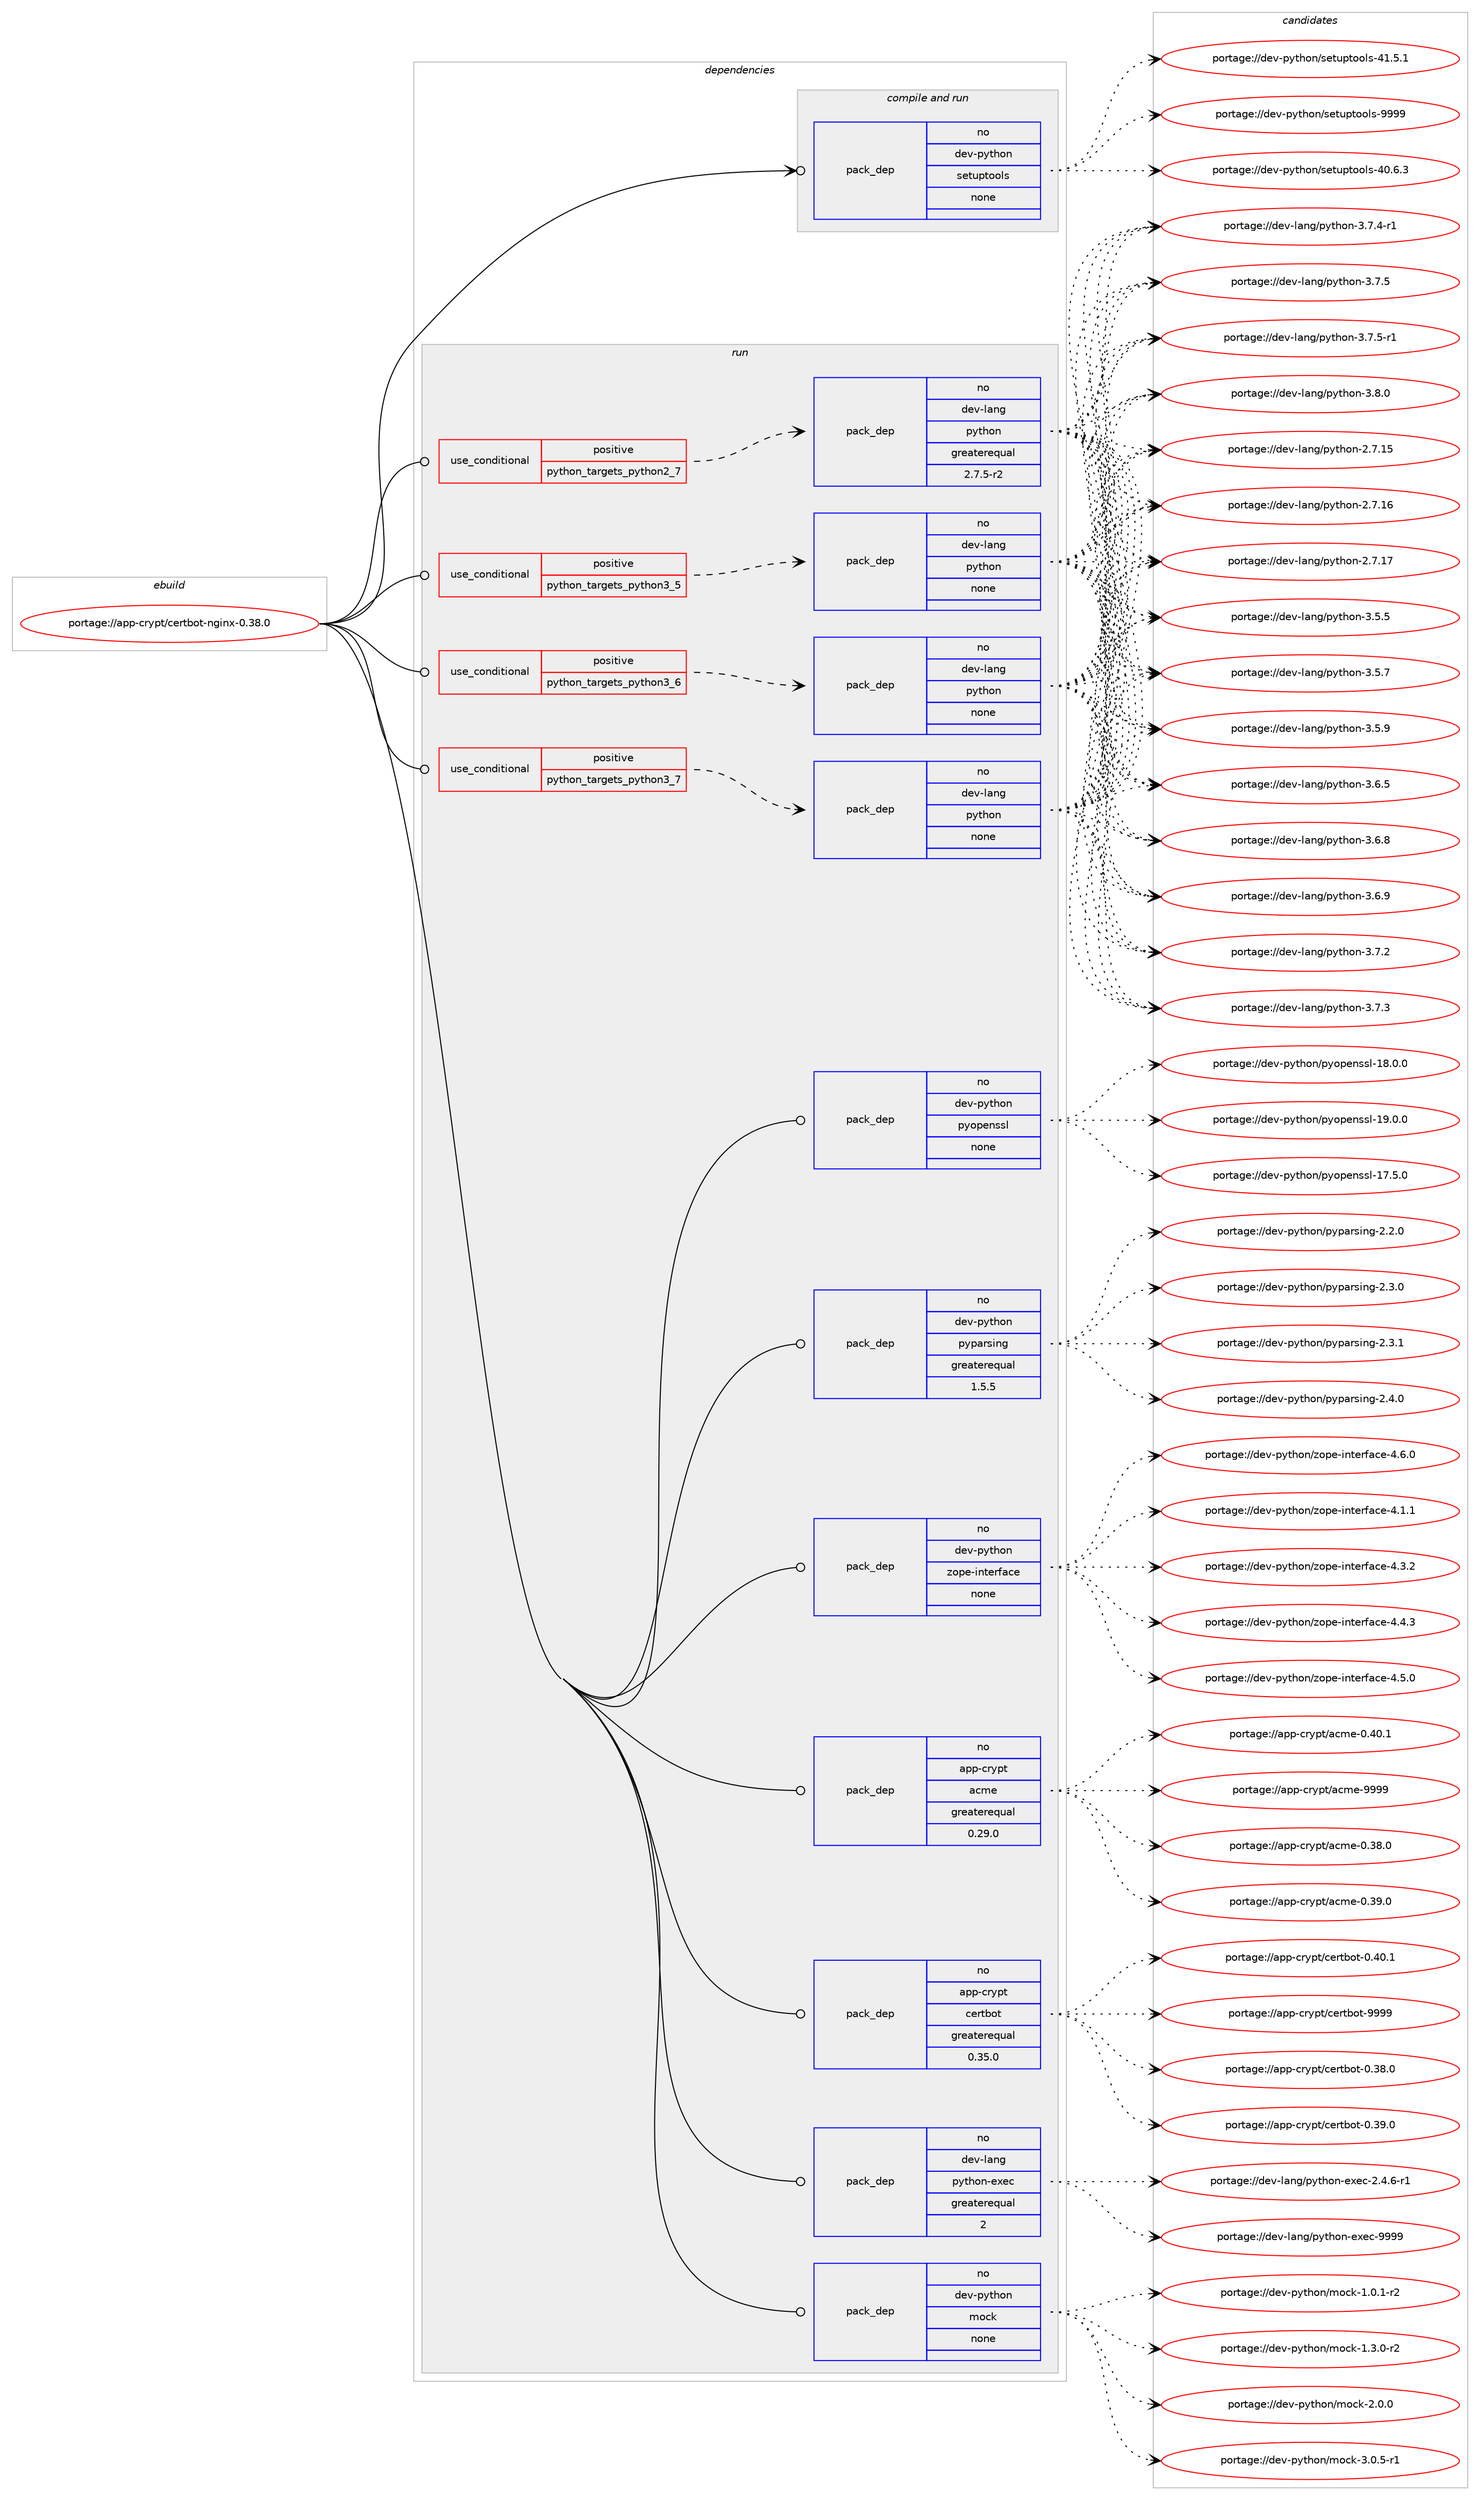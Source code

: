 digraph prolog {

# *************
# Graph options
# *************

newrank=true;
concentrate=true;
compound=true;
graph [rankdir=LR,fontname=Helvetica,fontsize=10,ranksep=1.5];#, ranksep=2.5, nodesep=0.2];
edge  [arrowhead=vee];
node  [fontname=Helvetica,fontsize=10];

# **********
# The ebuild
# **********

subgraph cluster_leftcol {
color=gray;
label=<<i>ebuild</i>>;
id [label="portage://app-crypt/certbot-nginx-0.38.0", color=red, width=4, href="../app-crypt/certbot-nginx-0.38.0.svg"];
}

# ****************
# The dependencies
# ****************

subgraph cluster_midcol {
color=gray;
label=<<i>dependencies</i>>;
subgraph cluster_compile {
fillcolor="#eeeeee";
style=filled;
label=<<i>compile</i>>;
}
subgraph cluster_compileandrun {
fillcolor="#eeeeee";
style=filled;
label=<<i>compile and run</i>>;
subgraph pack8874 {
dependency12272 [label=<<TABLE BORDER="0" CELLBORDER="1" CELLSPACING="0" CELLPADDING="4" WIDTH="220"><TR><TD ROWSPAN="6" CELLPADDING="30">pack_dep</TD></TR><TR><TD WIDTH="110">no</TD></TR><TR><TD>dev-python</TD></TR><TR><TD>setuptools</TD></TR><TR><TD>none</TD></TR><TR><TD></TD></TR></TABLE>>, shape=none, color=blue];
}
id:e -> dependency12272:w [weight=20,style="solid",arrowhead="odotvee"];
}
subgraph cluster_run {
fillcolor="#eeeeee";
style=filled;
label=<<i>run</i>>;
subgraph cond3194 {
dependency12273 [label=<<TABLE BORDER="0" CELLBORDER="1" CELLSPACING="0" CELLPADDING="4"><TR><TD ROWSPAN="3" CELLPADDING="10">use_conditional</TD></TR><TR><TD>positive</TD></TR><TR><TD>python_targets_python2_7</TD></TR></TABLE>>, shape=none, color=red];
subgraph pack8875 {
dependency12274 [label=<<TABLE BORDER="0" CELLBORDER="1" CELLSPACING="0" CELLPADDING="4" WIDTH="220"><TR><TD ROWSPAN="6" CELLPADDING="30">pack_dep</TD></TR><TR><TD WIDTH="110">no</TD></TR><TR><TD>dev-lang</TD></TR><TR><TD>python</TD></TR><TR><TD>greaterequal</TD></TR><TR><TD>2.7.5-r2</TD></TR></TABLE>>, shape=none, color=blue];
}
dependency12273:e -> dependency12274:w [weight=20,style="dashed",arrowhead="vee"];
}
id:e -> dependency12273:w [weight=20,style="solid",arrowhead="odot"];
subgraph cond3195 {
dependency12275 [label=<<TABLE BORDER="0" CELLBORDER="1" CELLSPACING="0" CELLPADDING="4"><TR><TD ROWSPAN="3" CELLPADDING="10">use_conditional</TD></TR><TR><TD>positive</TD></TR><TR><TD>python_targets_python3_5</TD></TR></TABLE>>, shape=none, color=red];
subgraph pack8876 {
dependency12276 [label=<<TABLE BORDER="0" CELLBORDER="1" CELLSPACING="0" CELLPADDING="4" WIDTH="220"><TR><TD ROWSPAN="6" CELLPADDING="30">pack_dep</TD></TR><TR><TD WIDTH="110">no</TD></TR><TR><TD>dev-lang</TD></TR><TR><TD>python</TD></TR><TR><TD>none</TD></TR><TR><TD></TD></TR></TABLE>>, shape=none, color=blue];
}
dependency12275:e -> dependency12276:w [weight=20,style="dashed",arrowhead="vee"];
}
id:e -> dependency12275:w [weight=20,style="solid",arrowhead="odot"];
subgraph cond3196 {
dependency12277 [label=<<TABLE BORDER="0" CELLBORDER="1" CELLSPACING="0" CELLPADDING="4"><TR><TD ROWSPAN="3" CELLPADDING="10">use_conditional</TD></TR><TR><TD>positive</TD></TR><TR><TD>python_targets_python3_6</TD></TR></TABLE>>, shape=none, color=red];
subgraph pack8877 {
dependency12278 [label=<<TABLE BORDER="0" CELLBORDER="1" CELLSPACING="0" CELLPADDING="4" WIDTH="220"><TR><TD ROWSPAN="6" CELLPADDING="30">pack_dep</TD></TR><TR><TD WIDTH="110">no</TD></TR><TR><TD>dev-lang</TD></TR><TR><TD>python</TD></TR><TR><TD>none</TD></TR><TR><TD></TD></TR></TABLE>>, shape=none, color=blue];
}
dependency12277:e -> dependency12278:w [weight=20,style="dashed",arrowhead="vee"];
}
id:e -> dependency12277:w [weight=20,style="solid",arrowhead="odot"];
subgraph cond3197 {
dependency12279 [label=<<TABLE BORDER="0" CELLBORDER="1" CELLSPACING="0" CELLPADDING="4"><TR><TD ROWSPAN="3" CELLPADDING="10">use_conditional</TD></TR><TR><TD>positive</TD></TR><TR><TD>python_targets_python3_7</TD></TR></TABLE>>, shape=none, color=red];
subgraph pack8878 {
dependency12280 [label=<<TABLE BORDER="0" CELLBORDER="1" CELLSPACING="0" CELLPADDING="4" WIDTH="220"><TR><TD ROWSPAN="6" CELLPADDING="30">pack_dep</TD></TR><TR><TD WIDTH="110">no</TD></TR><TR><TD>dev-lang</TD></TR><TR><TD>python</TD></TR><TR><TD>none</TD></TR><TR><TD></TD></TR></TABLE>>, shape=none, color=blue];
}
dependency12279:e -> dependency12280:w [weight=20,style="dashed",arrowhead="vee"];
}
id:e -> dependency12279:w [weight=20,style="solid",arrowhead="odot"];
subgraph pack8879 {
dependency12281 [label=<<TABLE BORDER="0" CELLBORDER="1" CELLSPACING="0" CELLPADDING="4" WIDTH="220"><TR><TD ROWSPAN="6" CELLPADDING="30">pack_dep</TD></TR><TR><TD WIDTH="110">no</TD></TR><TR><TD>app-crypt</TD></TR><TR><TD>acme</TD></TR><TR><TD>greaterequal</TD></TR><TR><TD>0.29.0</TD></TR></TABLE>>, shape=none, color=blue];
}
id:e -> dependency12281:w [weight=20,style="solid",arrowhead="odot"];
subgraph pack8880 {
dependency12282 [label=<<TABLE BORDER="0" CELLBORDER="1" CELLSPACING="0" CELLPADDING="4" WIDTH="220"><TR><TD ROWSPAN="6" CELLPADDING="30">pack_dep</TD></TR><TR><TD WIDTH="110">no</TD></TR><TR><TD>app-crypt</TD></TR><TR><TD>certbot</TD></TR><TR><TD>greaterequal</TD></TR><TR><TD>0.35.0</TD></TR></TABLE>>, shape=none, color=blue];
}
id:e -> dependency12282:w [weight=20,style="solid",arrowhead="odot"];
subgraph pack8881 {
dependency12283 [label=<<TABLE BORDER="0" CELLBORDER="1" CELLSPACING="0" CELLPADDING="4" WIDTH="220"><TR><TD ROWSPAN="6" CELLPADDING="30">pack_dep</TD></TR><TR><TD WIDTH="110">no</TD></TR><TR><TD>dev-lang</TD></TR><TR><TD>python-exec</TD></TR><TR><TD>greaterequal</TD></TR><TR><TD>2</TD></TR></TABLE>>, shape=none, color=blue];
}
id:e -> dependency12283:w [weight=20,style="solid",arrowhead="odot"];
subgraph pack8882 {
dependency12284 [label=<<TABLE BORDER="0" CELLBORDER="1" CELLSPACING="0" CELLPADDING="4" WIDTH="220"><TR><TD ROWSPAN="6" CELLPADDING="30">pack_dep</TD></TR><TR><TD WIDTH="110">no</TD></TR><TR><TD>dev-python</TD></TR><TR><TD>mock</TD></TR><TR><TD>none</TD></TR><TR><TD></TD></TR></TABLE>>, shape=none, color=blue];
}
id:e -> dependency12284:w [weight=20,style="solid",arrowhead="odot"];
subgraph pack8883 {
dependency12285 [label=<<TABLE BORDER="0" CELLBORDER="1" CELLSPACING="0" CELLPADDING="4" WIDTH="220"><TR><TD ROWSPAN="6" CELLPADDING="30">pack_dep</TD></TR><TR><TD WIDTH="110">no</TD></TR><TR><TD>dev-python</TD></TR><TR><TD>pyopenssl</TD></TR><TR><TD>none</TD></TR><TR><TD></TD></TR></TABLE>>, shape=none, color=blue];
}
id:e -> dependency12285:w [weight=20,style="solid",arrowhead="odot"];
subgraph pack8884 {
dependency12286 [label=<<TABLE BORDER="0" CELLBORDER="1" CELLSPACING="0" CELLPADDING="4" WIDTH="220"><TR><TD ROWSPAN="6" CELLPADDING="30">pack_dep</TD></TR><TR><TD WIDTH="110">no</TD></TR><TR><TD>dev-python</TD></TR><TR><TD>pyparsing</TD></TR><TR><TD>greaterequal</TD></TR><TR><TD>1.5.5</TD></TR></TABLE>>, shape=none, color=blue];
}
id:e -> dependency12286:w [weight=20,style="solid",arrowhead="odot"];
subgraph pack8885 {
dependency12287 [label=<<TABLE BORDER="0" CELLBORDER="1" CELLSPACING="0" CELLPADDING="4" WIDTH="220"><TR><TD ROWSPAN="6" CELLPADDING="30">pack_dep</TD></TR><TR><TD WIDTH="110">no</TD></TR><TR><TD>dev-python</TD></TR><TR><TD>zope-interface</TD></TR><TR><TD>none</TD></TR><TR><TD></TD></TR></TABLE>>, shape=none, color=blue];
}
id:e -> dependency12287:w [weight=20,style="solid",arrowhead="odot"];
}
}

# **************
# The candidates
# **************

subgraph cluster_choices {
rank=same;
color=gray;
label=<<i>candidates</i>>;

subgraph choice8874 {
color=black;
nodesep=1;
choiceportage100101118451121211161041111104711510111611711211611111110811545524846544651 [label="portage://dev-python/setuptools-40.6.3", color=red, width=4,href="../dev-python/setuptools-40.6.3.svg"];
choiceportage100101118451121211161041111104711510111611711211611111110811545524946534649 [label="portage://dev-python/setuptools-41.5.1", color=red, width=4,href="../dev-python/setuptools-41.5.1.svg"];
choiceportage10010111845112121116104111110471151011161171121161111111081154557575757 [label="portage://dev-python/setuptools-9999", color=red, width=4,href="../dev-python/setuptools-9999.svg"];
dependency12272:e -> choiceportage100101118451121211161041111104711510111611711211611111110811545524846544651:w [style=dotted,weight="100"];
dependency12272:e -> choiceportage100101118451121211161041111104711510111611711211611111110811545524946534649:w [style=dotted,weight="100"];
dependency12272:e -> choiceportage10010111845112121116104111110471151011161171121161111111081154557575757:w [style=dotted,weight="100"];
}
subgraph choice8875 {
color=black;
nodesep=1;
choiceportage10010111845108971101034711212111610411111045504655464953 [label="portage://dev-lang/python-2.7.15", color=red, width=4,href="../dev-lang/python-2.7.15.svg"];
choiceportage10010111845108971101034711212111610411111045504655464954 [label="portage://dev-lang/python-2.7.16", color=red, width=4,href="../dev-lang/python-2.7.16.svg"];
choiceportage10010111845108971101034711212111610411111045504655464955 [label="portage://dev-lang/python-2.7.17", color=red, width=4,href="../dev-lang/python-2.7.17.svg"];
choiceportage100101118451089711010347112121116104111110455146534653 [label="portage://dev-lang/python-3.5.5", color=red, width=4,href="../dev-lang/python-3.5.5.svg"];
choiceportage100101118451089711010347112121116104111110455146534655 [label="portage://dev-lang/python-3.5.7", color=red, width=4,href="../dev-lang/python-3.5.7.svg"];
choiceportage100101118451089711010347112121116104111110455146534657 [label="portage://dev-lang/python-3.5.9", color=red, width=4,href="../dev-lang/python-3.5.9.svg"];
choiceportage100101118451089711010347112121116104111110455146544653 [label="portage://dev-lang/python-3.6.5", color=red, width=4,href="../dev-lang/python-3.6.5.svg"];
choiceportage100101118451089711010347112121116104111110455146544656 [label="portage://dev-lang/python-3.6.8", color=red, width=4,href="../dev-lang/python-3.6.8.svg"];
choiceportage100101118451089711010347112121116104111110455146544657 [label="portage://dev-lang/python-3.6.9", color=red, width=4,href="../dev-lang/python-3.6.9.svg"];
choiceportage100101118451089711010347112121116104111110455146554650 [label="portage://dev-lang/python-3.7.2", color=red, width=4,href="../dev-lang/python-3.7.2.svg"];
choiceportage100101118451089711010347112121116104111110455146554651 [label="portage://dev-lang/python-3.7.3", color=red, width=4,href="../dev-lang/python-3.7.3.svg"];
choiceportage1001011184510897110103471121211161041111104551465546524511449 [label="portage://dev-lang/python-3.7.4-r1", color=red, width=4,href="../dev-lang/python-3.7.4-r1.svg"];
choiceportage100101118451089711010347112121116104111110455146554653 [label="portage://dev-lang/python-3.7.5", color=red, width=4,href="../dev-lang/python-3.7.5.svg"];
choiceportage1001011184510897110103471121211161041111104551465546534511449 [label="portage://dev-lang/python-3.7.5-r1", color=red, width=4,href="../dev-lang/python-3.7.5-r1.svg"];
choiceportage100101118451089711010347112121116104111110455146564648 [label="portage://dev-lang/python-3.8.0", color=red, width=4,href="../dev-lang/python-3.8.0.svg"];
dependency12274:e -> choiceportage10010111845108971101034711212111610411111045504655464953:w [style=dotted,weight="100"];
dependency12274:e -> choiceportage10010111845108971101034711212111610411111045504655464954:w [style=dotted,weight="100"];
dependency12274:e -> choiceportage10010111845108971101034711212111610411111045504655464955:w [style=dotted,weight="100"];
dependency12274:e -> choiceportage100101118451089711010347112121116104111110455146534653:w [style=dotted,weight="100"];
dependency12274:e -> choiceportage100101118451089711010347112121116104111110455146534655:w [style=dotted,weight="100"];
dependency12274:e -> choiceportage100101118451089711010347112121116104111110455146534657:w [style=dotted,weight="100"];
dependency12274:e -> choiceportage100101118451089711010347112121116104111110455146544653:w [style=dotted,weight="100"];
dependency12274:e -> choiceportage100101118451089711010347112121116104111110455146544656:w [style=dotted,weight="100"];
dependency12274:e -> choiceportage100101118451089711010347112121116104111110455146544657:w [style=dotted,weight="100"];
dependency12274:e -> choiceportage100101118451089711010347112121116104111110455146554650:w [style=dotted,weight="100"];
dependency12274:e -> choiceportage100101118451089711010347112121116104111110455146554651:w [style=dotted,weight="100"];
dependency12274:e -> choiceportage1001011184510897110103471121211161041111104551465546524511449:w [style=dotted,weight="100"];
dependency12274:e -> choiceportage100101118451089711010347112121116104111110455146554653:w [style=dotted,weight="100"];
dependency12274:e -> choiceportage1001011184510897110103471121211161041111104551465546534511449:w [style=dotted,weight="100"];
dependency12274:e -> choiceportage100101118451089711010347112121116104111110455146564648:w [style=dotted,weight="100"];
}
subgraph choice8876 {
color=black;
nodesep=1;
choiceportage10010111845108971101034711212111610411111045504655464953 [label="portage://dev-lang/python-2.7.15", color=red, width=4,href="../dev-lang/python-2.7.15.svg"];
choiceportage10010111845108971101034711212111610411111045504655464954 [label="portage://dev-lang/python-2.7.16", color=red, width=4,href="../dev-lang/python-2.7.16.svg"];
choiceportage10010111845108971101034711212111610411111045504655464955 [label="portage://dev-lang/python-2.7.17", color=red, width=4,href="../dev-lang/python-2.7.17.svg"];
choiceportage100101118451089711010347112121116104111110455146534653 [label="portage://dev-lang/python-3.5.5", color=red, width=4,href="../dev-lang/python-3.5.5.svg"];
choiceportage100101118451089711010347112121116104111110455146534655 [label="portage://dev-lang/python-3.5.7", color=red, width=4,href="../dev-lang/python-3.5.7.svg"];
choiceportage100101118451089711010347112121116104111110455146534657 [label="portage://dev-lang/python-3.5.9", color=red, width=4,href="../dev-lang/python-3.5.9.svg"];
choiceportage100101118451089711010347112121116104111110455146544653 [label="portage://dev-lang/python-3.6.5", color=red, width=4,href="../dev-lang/python-3.6.5.svg"];
choiceportage100101118451089711010347112121116104111110455146544656 [label="portage://dev-lang/python-3.6.8", color=red, width=4,href="../dev-lang/python-3.6.8.svg"];
choiceportage100101118451089711010347112121116104111110455146544657 [label="portage://dev-lang/python-3.6.9", color=red, width=4,href="../dev-lang/python-3.6.9.svg"];
choiceportage100101118451089711010347112121116104111110455146554650 [label="portage://dev-lang/python-3.7.2", color=red, width=4,href="../dev-lang/python-3.7.2.svg"];
choiceportage100101118451089711010347112121116104111110455146554651 [label="portage://dev-lang/python-3.7.3", color=red, width=4,href="../dev-lang/python-3.7.3.svg"];
choiceportage1001011184510897110103471121211161041111104551465546524511449 [label="portage://dev-lang/python-3.7.4-r1", color=red, width=4,href="../dev-lang/python-3.7.4-r1.svg"];
choiceportage100101118451089711010347112121116104111110455146554653 [label="portage://dev-lang/python-3.7.5", color=red, width=4,href="../dev-lang/python-3.7.5.svg"];
choiceportage1001011184510897110103471121211161041111104551465546534511449 [label="portage://dev-lang/python-3.7.5-r1", color=red, width=4,href="../dev-lang/python-3.7.5-r1.svg"];
choiceportage100101118451089711010347112121116104111110455146564648 [label="portage://dev-lang/python-3.8.0", color=red, width=4,href="../dev-lang/python-3.8.0.svg"];
dependency12276:e -> choiceportage10010111845108971101034711212111610411111045504655464953:w [style=dotted,weight="100"];
dependency12276:e -> choiceportage10010111845108971101034711212111610411111045504655464954:w [style=dotted,weight="100"];
dependency12276:e -> choiceportage10010111845108971101034711212111610411111045504655464955:w [style=dotted,weight="100"];
dependency12276:e -> choiceportage100101118451089711010347112121116104111110455146534653:w [style=dotted,weight="100"];
dependency12276:e -> choiceportage100101118451089711010347112121116104111110455146534655:w [style=dotted,weight="100"];
dependency12276:e -> choiceportage100101118451089711010347112121116104111110455146534657:w [style=dotted,weight="100"];
dependency12276:e -> choiceportage100101118451089711010347112121116104111110455146544653:w [style=dotted,weight="100"];
dependency12276:e -> choiceportage100101118451089711010347112121116104111110455146544656:w [style=dotted,weight="100"];
dependency12276:e -> choiceportage100101118451089711010347112121116104111110455146544657:w [style=dotted,weight="100"];
dependency12276:e -> choiceportage100101118451089711010347112121116104111110455146554650:w [style=dotted,weight="100"];
dependency12276:e -> choiceportage100101118451089711010347112121116104111110455146554651:w [style=dotted,weight="100"];
dependency12276:e -> choiceportage1001011184510897110103471121211161041111104551465546524511449:w [style=dotted,weight="100"];
dependency12276:e -> choiceportage100101118451089711010347112121116104111110455146554653:w [style=dotted,weight="100"];
dependency12276:e -> choiceportage1001011184510897110103471121211161041111104551465546534511449:w [style=dotted,weight="100"];
dependency12276:e -> choiceportage100101118451089711010347112121116104111110455146564648:w [style=dotted,weight="100"];
}
subgraph choice8877 {
color=black;
nodesep=1;
choiceportage10010111845108971101034711212111610411111045504655464953 [label="portage://dev-lang/python-2.7.15", color=red, width=4,href="../dev-lang/python-2.7.15.svg"];
choiceportage10010111845108971101034711212111610411111045504655464954 [label="portage://dev-lang/python-2.7.16", color=red, width=4,href="../dev-lang/python-2.7.16.svg"];
choiceportage10010111845108971101034711212111610411111045504655464955 [label="portage://dev-lang/python-2.7.17", color=red, width=4,href="../dev-lang/python-2.7.17.svg"];
choiceportage100101118451089711010347112121116104111110455146534653 [label="portage://dev-lang/python-3.5.5", color=red, width=4,href="../dev-lang/python-3.5.5.svg"];
choiceportage100101118451089711010347112121116104111110455146534655 [label="portage://dev-lang/python-3.5.7", color=red, width=4,href="../dev-lang/python-3.5.7.svg"];
choiceportage100101118451089711010347112121116104111110455146534657 [label="portage://dev-lang/python-3.5.9", color=red, width=4,href="../dev-lang/python-3.5.9.svg"];
choiceportage100101118451089711010347112121116104111110455146544653 [label="portage://dev-lang/python-3.6.5", color=red, width=4,href="../dev-lang/python-3.6.5.svg"];
choiceportage100101118451089711010347112121116104111110455146544656 [label="portage://dev-lang/python-3.6.8", color=red, width=4,href="../dev-lang/python-3.6.8.svg"];
choiceportage100101118451089711010347112121116104111110455146544657 [label="portage://dev-lang/python-3.6.9", color=red, width=4,href="../dev-lang/python-3.6.9.svg"];
choiceportage100101118451089711010347112121116104111110455146554650 [label="portage://dev-lang/python-3.7.2", color=red, width=4,href="../dev-lang/python-3.7.2.svg"];
choiceportage100101118451089711010347112121116104111110455146554651 [label="portage://dev-lang/python-3.7.3", color=red, width=4,href="../dev-lang/python-3.7.3.svg"];
choiceportage1001011184510897110103471121211161041111104551465546524511449 [label="portage://dev-lang/python-3.7.4-r1", color=red, width=4,href="../dev-lang/python-3.7.4-r1.svg"];
choiceportage100101118451089711010347112121116104111110455146554653 [label="portage://dev-lang/python-3.7.5", color=red, width=4,href="../dev-lang/python-3.7.5.svg"];
choiceportage1001011184510897110103471121211161041111104551465546534511449 [label="portage://dev-lang/python-3.7.5-r1", color=red, width=4,href="../dev-lang/python-3.7.5-r1.svg"];
choiceportage100101118451089711010347112121116104111110455146564648 [label="portage://dev-lang/python-3.8.0", color=red, width=4,href="../dev-lang/python-3.8.0.svg"];
dependency12278:e -> choiceportage10010111845108971101034711212111610411111045504655464953:w [style=dotted,weight="100"];
dependency12278:e -> choiceportage10010111845108971101034711212111610411111045504655464954:w [style=dotted,weight="100"];
dependency12278:e -> choiceportage10010111845108971101034711212111610411111045504655464955:w [style=dotted,weight="100"];
dependency12278:e -> choiceportage100101118451089711010347112121116104111110455146534653:w [style=dotted,weight="100"];
dependency12278:e -> choiceportage100101118451089711010347112121116104111110455146534655:w [style=dotted,weight="100"];
dependency12278:e -> choiceportage100101118451089711010347112121116104111110455146534657:w [style=dotted,weight="100"];
dependency12278:e -> choiceportage100101118451089711010347112121116104111110455146544653:w [style=dotted,weight="100"];
dependency12278:e -> choiceportage100101118451089711010347112121116104111110455146544656:w [style=dotted,weight="100"];
dependency12278:e -> choiceportage100101118451089711010347112121116104111110455146544657:w [style=dotted,weight="100"];
dependency12278:e -> choiceportage100101118451089711010347112121116104111110455146554650:w [style=dotted,weight="100"];
dependency12278:e -> choiceportage100101118451089711010347112121116104111110455146554651:w [style=dotted,weight="100"];
dependency12278:e -> choiceportage1001011184510897110103471121211161041111104551465546524511449:w [style=dotted,weight="100"];
dependency12278:e -> choiceportage100101118451089711010347112121116104111110455146554653:w [style=dotted,weight="100"];
dependency12278:e -> choiceportage1001011184510897110103471121211161041111104551465546534511449:w [style=dotted,weight="100"];
dependency12278:e -> choiceportage100101118451089711010347112121116104111110455146564648:w [style=dotted,weight="100"];
}
subgraph choice8878 {
color=black;
nodesep=1;
choiceportage10010111845108971101034711212111610411111045504655464953 [label="portage://dev-lang/python-2.7.15", color=red, width=4,href="../dev-lang/python-2.7.15.svg"];
choiceportage10010111845108971101034711212111610411111045504655464954 [label="portage://dev-lang/python-2.7.16", color=red, width=4,href="../dev-lang/python-2.7.16.svg"];
choiceportage10010111845108971101034711212111610411111045504655464955 [label="portage://dev-lang/python-2.7.17", color=red, width=4,href="../dev-lang/python-2.7.17.svg"];
choiceportage100101118451089711010347112121116104111110455146534653 [label="portage://dev-lang/python-3.5.5", color=red, width=4,href="../dev-lang/python-3.5.5.svg"];
choiceportage100101118451089711010347112121116104111110455146534655 [label="portage://dev-lang/python-3.5.7", color=red, width=4,href="../dev-lang/python-3.5.7.svg"];
choiceportage100101118451089711010347112121116104111110455146534657 [label="portage://dev-lang/python-3.5.9", color=red, width=4,href="../dev-lang/python-3.5.9.svg"];
choiceportage100101118451089711010347112121116104111110455146544653 [label="portage://dev-lang/python-3.6.5", color=red, width=4,href="../dev-lang/python-3.6.5.svg"];
choiceportage100101118451089711010347112121116104111110455146544656 [label="portage://dev-lang/python-3.6.8", color=red, width=4,href="../dev-lang/python-3.6.8.svg"];
choiceportage100101118451089711010347112121116104111110455146544657 [label="portage://dev-lang/python-3.6.9", color=red, width=4,href="../dev-lang/python-3.6.9.svg"];
choiceportage100101118451089711010347112121116104111110455146554650 [label="portage://dev-lang/python-3.7.2", color=red, width=4,href="../dev-lang/python-3.7.2.svg"];
choiceportage100101118451089711010347112121116104111110455146554651 [label="portage://dev-lang/python-3.7.3", color=red, width=4,href="../dev-lang/python-3.7.3.svg"];
choiceportage1001011184510897110103471121211161041111104551465546524511449 [label="portage://dev-lang/python-3.7.4-r1", color=red, width=4,href="../dev-lang/python-3.7.4-r1.svg"];
choiceportage100101118451089711010347112121116104111110455146554653 [label="portage://dev-lang/python-3.7.5", color=red, width=4,href="../dev-lang/python-3.7.5.svg"];
choiceportage1001011184510897110103471121211161041111104551465546534511449 [label="portage://dev-lang/python-3.7.5-r1", color=red, width=4,href="../dev-lang/python-3.7.5-r1.svg"];
choiceportage100101118451089711010347112121116104111110455146564648 [label="portage://dev-lang/python-3.8.0", color=red, width=4,href="../dev-lang/python-3.8.0.svg"];
dependency12280:e -> choiceportage10010111845108971101034711212111610411111045504655464953:w [style=dotted,weight="100"];
dependency12280:e -> choiceportage10010111845108971101034711212111610411111045504655464954:w [style=dotted,weight="100"];
dependency12280:e -> choiceportage10010111845108971101034711212111610411111045504655464955:w [style=dotted,weight="100"];
dependency12280:e -> choiceportage100101118451089711010347112121116104111110455146534653:w [style=dotted,weight="100"];
dependency12280:e -> choiceportage100101118451089711010347112121116104111110455146534655:w [style=dotted,weight="100"];
dependency12280:e -> choiceportage100101118451089711010347112121116104111110455146534657:w [style=dotted,weight="100"];
dependency12280:e -> choiceportage100101118451089711010347112121116104111110455146544653:w [style=dotted,weight="100"];
dependency12280:e -> choiceportage100101118451089711010347112121116104111110455146544656:w [style=dotted,weight="100"];
dependency12280:e -> choiceportage100101118451089711010347112121116104111110455146544657:w [style=dotted,weight="100"];
dependency12280:e -> choiceportage100101118451089711010347112121116104111110455146554650:w [style=dotted,weight="100"];
dependency12280:e -> choiceportage100101118451089711010347112121116104111110455146554651:w [style=dotted,weight="100"];
dependency12280:e -> choiceportage1001011184510897110103471121211161041111104551465546524511449:w [style=dotted,weight="100"];
dependency12280:e -> choiceportage100101118451089711010347112121116104111110455146554653:w [style=dotted,weight="100"];
dependency12280:e -> choiceportage1001011184510897110103471121211161041111104551465546534511449:w [style=dotted,weight="100"];
dependency12280:e -> choiceportage100101118451089711010347112121116104111110455146564648:w [style=dotted,weight="100"];
}
subgraph choice8879 {
color=black;
nodesep=1;
choiceportage97112112459911412111211647979910910145484651564648 [label="portage://app-crypt/acme-0.38.0", color=red, width=4,href="../app-crypt/acme-0.38.0.svg"];
choiceportage97112112459911412111211647979910910145484651574648 [label="portage://app-crypt/acme-0.39.0", color=red, width=4,href="../app-crypt/acme-0.39.0.svg"];
choiceportage97112112459911412111211647979910910145484652484649 [label="portage://app-crypt/acme-0.40.1", color=red, width=4,href="../app-crypt/acme-0.40.1.svg"];
choiceportage9711211245991141211121164797991091014557575757 [label="portage://app-crypt/acme-9999", color=red, width=4,href="../app-crypt/acme-9999.svg"];
dependency12281:e -> choiceportage97112112459911412111211647979910910145484651564648:w [style=dotted,weight="100"];
dependency12281:e -> choiceportage97112112459911412111211647979910910145484651574648:w [style=dotted,weight="100"];
dependency12281:e -> choiceportage97112112459911412111211647979910910145484652484649:w [style=dotted,weight="100"];
dependency12281:e -> choiceportage9711211245991141211121164797991091014557575757:w [style=dotted,weight="100"];
}
subgraph choice8880 {
color=black;
nodesep=1;
choiceportage97112112459911412111211647991011141169811111645484651564648 [label="portage://app-crypt/certbot-0.38.0", color=red, width=4,href="../app-crypt/certbot-0.38.0.svg"];
choiceportage97112112459911412111211647991011141169811111645484651574648 [label="portage://app-crypt/certbot-0.39.0", color=red, width=4,href="../app-crypt/certbot-0.39.0.svg"];
choiceportage97112112459911412111211647991011141169811111645484652484649 [label="portage://app-crypt/certbot-0.40.1", color=red, width=4,href="../app-crypt/certbot-0.40.1.svg"];
choiceportage9711211245991141211121164799101114116981111164557575757 [label="portage://app-crypt/certbot-9999", color=red, width=4,href="../app-crypt/certbot-9999.svg"];
dependency12282:e -> choiceportage97112112459911412111211647991011141169811111645484651564648:w [style=dotted,weight="100"];
dependency12282:e -> choiceportage97112112459911412111211647991011141169811111645484651574648:w [style=dotted,weight="100"];
dependency12282:e -> choiceportage97112112459911412111211647991011141169811111645484652484649:w [style=dotted,weight="100"];
dependency12282:e -> choiceportage9711211245991141211121164799101114116981111164557575757:w [style=dotted,weight="100"];
}
subgraph choice8881 {
color=black;
nodesep=1;
choiceportage10010111845108971101034711212111610411111045101120101994550465246544511449 [label="portage://dev-lang/python-exec-2.4.6-r1", color=red, width=4,href="../dev-lang/python-exec-2.4.6-r1.svg"];
choiceportage10010111845108971101034711212111610411111045101120101994557575757 [label="portage://dev-lang/python-exec-9999", color=red, width=4,href="../dev-lang/python-exec-9999.svg"];
dependency12283:e -> choiceportage10010111845108971101034711212111610411111045101120101994550465246544511449:w [style=dotted,weight="100"];
dependency12283:e -> choiceportage10010111845108971101034711212111610411111045101120101994557575757:w [style=dotted,weight="100"];
}
subgraph choice8882 {
color=black;
nodesep=1;
choiceportage1001011184511212111610411111047109111991074549464846494511450 [label="portage://dev-python/mock-1.0.1-r2", color=red, width=4,href="../dev-python/mock-1.0.1-r2.svg"];
choiceportage1001011184511212111610411111047109111991074549465146484511450 [label="portage://dev-python/mock-1.3.0-r2", color=red, width=4,href="../dev-python/mock-1.3.0-r2.svg"];
choiceportage100101118451121211161041111104710911199107455046484648 [label="portage://dev-python/mock-2.0.0", color=red, width=4,href="../dev-python/mock-2.0.0.svg"];
choiceportage1001011184511212111610411111047109111991074551464846534511449 [label="portage://dev-python/mock-3.0.5-r1", color=red, width=4,href="../dev-python/mock-3.0.5-r1.svg"];
dependency12284:e -> choiceportage1001011184511212111610411111047109111991074549464846494511450:w [style=dotted,weight="100"];
dependency12284:e -> choiceportage1001011184511212111610411111047109111991074549465146484511450:w [style=dotted,weight="100"];
dependency12284:e -> choiceportage100101118451121211161041111104710911199107455046484648:w [style=dotted,weight="100"];
dependency12284:e -> choiceportage1001011184511212111610411111047109111991074551464846534511449:w [style=dotted,weight="100"];
}
subgraph choice8883 {
color=black;
nodesep=1;
choiceportage100101118451121211161041111104711212111111210111011511510845495546534648 [label="portage://dev-python/pyopenssl-17.5.0", color=red, width=4,href="../dev-python/pyopenssl-17.5.0.svg"];
choiceportage100101118451121211161041111104711212111111210111011511510845495646484648 [label="portage://dev-python/pyopenssl-18.0.0", color=red, width=4,href="../dev-python/pyopenssl-18.0.0.svg"];
choiceportage100101118451121211161041111104711212111111210111011511510845495746484648 [label="portage://dev-python/pyopenssl-19.0.0", color=red, width=4,href="../dev-python/pyopenssl-19.0.0.svg"];
dependency12285:e -> choiceportage100101118451121211161041111104711212111111210111011511510845495546534648:w [style=dotted,weight="100"];
dependency12285:e -> choiceportage100101118451121211161041111104711212111111210111011511510845495646484648:w [style=dotted,weight="100"];
dependency12285:e -> choiceportage100101118451121211161041111104711212111111210111011511510845495746484648:w [style=dotted,weight="100"];
}
subgraph choice8884 {
color=black;
nodesep=1;
choiceportage100101118451121211161041111104711212111297114115105110103455046504648 [label="portage://dev-python/pyparsing-2.2.0", color=red, width=4,href="../dev-python/pyparsing-2.2.0.svg"];
choiceportage100101118451121211161041111104711212111297114115105110103455046514648 [label="portage://dev-python/pyparsing-2.3.0", color=red, width=4,href="../dev-python/pyparsing-2.3.0.svg"];
choiceportage100101118451121211161041111104711212111297114115105110103455046514649 [label="portage://dev-python/pyparsing-2.3.1", color=red, width=4,href="../dev-python/pyparsing-2.3.1.svg"];
choiceportage100101118451121211161041111104711212111297114115105110103455046524648 [label="portage://dev-python/pyparsing-2.4.0", color=red, width=4,href="../dev-python/pyparsing-2.4.0.svg"];
dependency12286:e -> choiceportage100101118451121211161041111104711212111297114115105110103455046504648:w [style=dotted,weight="100"];
dependency12286:e -> choiceportage100101118451121211161041111104711212111297114115105110103455046514648:w [style=dotted,weight="100"];
dependency12286:e -> choiceportage100101118451121211161041111104711212111297114115105110103455046514649:w [style=dotted,weight="100"];
dependency12286:e -> choiceportage100101118451121211161041111104711212111297114115105110103455046524648:w [style=dotted,weight="100"];
}
subgraph choice8885 {
color=black;
nodesep=1;
choiceportage1001011184511212111610411111047122111112101451051101161011141029799101455246494649 [label="portage://dev-python/zope-interface-4.1.1", color=red, width=4,href="../dev-python/zope-interface-4.1.1.svg"];
choiceportage1001011184511212111610411111047122111112101451051101161011141029799101455246514650 [label="portage://dev-python/zope-interface-4.3.2", color=red, width=4,href="../dev-python/zope-interface-4.3.2.svg"];
choiceportage1001011184511212111610411111047122111112101451051101161011141029799101455246524651 [label="portage://dev-python/zope-interface-4.4.3", color=red, width=4,href="../dev-python/zope-interface-4.4.3.svg"];
choiceportage1001011184511212111610411111047122111112101451051101161011141029799101455246534648 [label="portage://dev-python/zope-interface-4.5.0", color=red, width=4,href="../dev-python/zope-interface-4.5.0.svg"];
choiceportage1001011184511212111610411111047122111112101451051101161011141029799101455246544648 [label="portage://dev-python/zope-interface-4.6.0", color=red, width=4,href="../dev-python/zope-interface-4.6.0.svg"];
dependency12287:e -> choiceportage1001011184511212111610411111047122111112101451051101161011141029799101455246494649:w [style=dotted,weight="100"];
dependency12287:e -> choiceportage1001011184511212111610411111047122111112101451051101161011141029799101455246514650:w [style=dotted,weight="100"];
dependency12287:e -> choiceportage1001011184511212111610411111047122111112101451051101161011141029799101455246524651:w [style=dotted,weight="100"];
dependency12287:e -> choiceportage1001011184511212111610411111047122111112101451051101161011141029799101455246534648:w [style=dotted,weight="100"];
dependency12287:e -> choiceportage1001011184511212111610411111047122111112101451051101161011141029799101455246544648:w [style=dotted,weight="100"];
}
}

}
